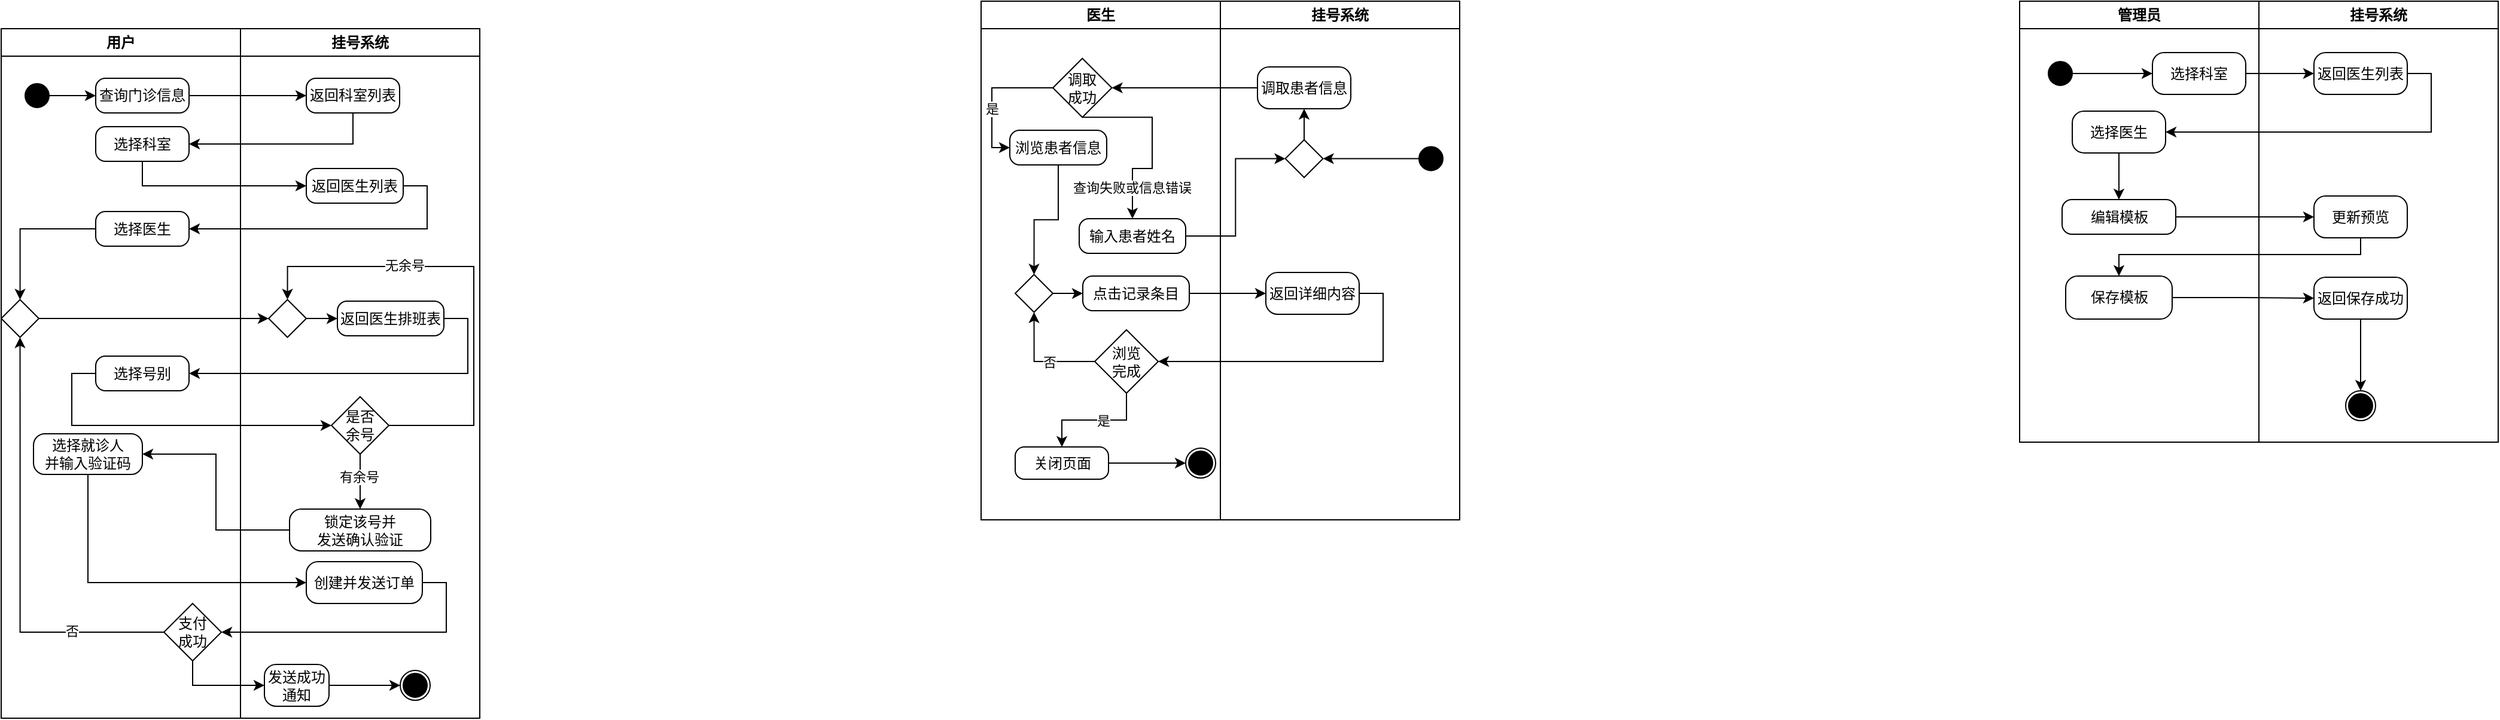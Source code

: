 <mxfile version="28.2.7">
  <diagram name="Page-1" id="m8YJ7M3NrXrs17z00opw">
    <mxGraphModel dx="879" dy="520" grid="0" gridSize="10" guides="1" tooltips="1" connect="1" arrows="1" fold="1" page="1" pageScale="1" pageWidth="850" pageHeight="1100" math="0" shadow="0">
      <root>
        <mxCell id="0" />
        <mxCell id="1" parent="0" />
        <mxCell id="Ey9r9QP1_tiHGcjfpMWg-1" value="用户" style="swimlane;whiteSpace=wrap;html=1;" vertex="1" parent="1">
          <mxGeometry x="56" y="70" width="200" height="577" as="geometry" />
        </mxCell>
        <mxCell id="Ey9r9QP1_tiHGcjfpMWg-6" style="edgeStyle=orthogonalEdgeStyle;rounded=0;orthogonalLoop=1;jettySize=auto;html=1;exitX=1;exitY=0.5;exitDx=0;exitDy=0;entryX=0;entryY=0.5;entryDx=0;entryDy=0;" edge="1" parent="Ey9r9QP1_tiHGcjfpMWg-1" source="Ey9r9QP1_tiHGcjfpMWg-4" target="Ey9r9QP1_tiHGcjfpMWg-5">
          <mxGeometry relative="1" as="geometry" />
        </mxCell>
        <mxCell id="Ey9r9QP1_tiHGcjfpMWg-4" value="" style="ellipse;whiteSpace=wrap;html=1;aspect=fixed;fillColor=#000000;" vertex="1" parent="Ey9r9QP1_tiHGcjfpMWg-1">
          <mxGeometry x="20" y="46" width="20" height="20" as="geometry" />
        </mxCell>
        <mxCell id="Ey9r9QP1_tiHGcjfpMWg-5" value="查询门诊信息" style="rounded=1;whiteSpace=wrap;html=1;arcSize=28;" vertex="1" parent="Ey9r9QP1_tiHGcjfpMWg-1">
          <mxGeometry x="79" y="41.5" width="78" height="29" as="geometry" />
        </mxCell>
        <mxCell id="Ey9r9QP1_tiHGcjfpMWg-9" value="选择科室" style="rounded=1;whiteSpace=wrap;html=1;arcSize=28;" vertex="1" parent="Ey9r9QP1_tiHGcjfpMWg-1">
          <mxGeometry x="79" y="82" width="78" height="29" as="geometry" />
        </mxCell>
        <mxCell id="Ey9r9QP1_tiHGcjfpMWg-13" value="选择医生" style="rounded=1;whiteSpace=wrap;html=1;arcSize=28;" vertex="1" parent="Ey9r9QP1_tiHGcjfpMWg-1">
          <mxGeometry x="79" y="153" width="78" height="29" as="geometry" />
        </mxCell>
        <mxCell id="Ey9r9QP1_tiHGcjfpMWg-18" value="选择号别" style="rounded=1;whiteSpace=wrap;html=1;arcSize=28;" vertex="1" parent="Ey9r9QP1_tiHGcjfpMWg-1">
          <mxGeometry x="79" y="274" width="78" height="29" as="geometry" />
        </mxCell>
        <mxCell id="Ey9r9QP1_tiHGcjfpMWg-31" value="选择就诊人&lt;div&gt;并输入验证码&lt;/div&gt;" style="rounded=1;whiteSpace=wrap;html=1;arcSize=28;" vertex="1" parent="Ey9r9QP1_tiHGcjfpMWg-1">
          <mxGeometry x="27" y="339" width="91" height="34" as="geometry" />
        </mxCell>
        <mxCell id="Ey9r9QP1_tiHGcjfpMWg-36" style="edgeStyle=orthogonalEdgeStyle;rounded=0;orthogonalLoop=1;jettySize=auto;html=1;entryX=0.5;entryY=1;entryDx=0;entryDy=0;" edge="1" parent="Ey9r9QP1_tiHGcjfpMWg-1" source="Ey9r9QP1_tiHGcjfpMWg-34" target="Ey9r9QP1_tiHGcjfpMWg-37">
          <mxGeometry relative="1" as="geometry">
            <mxPoint x="10.722" y="247.105" as="targetPoint" />
          </mxGeometry>
        </mxCell>
        <mxCell id="Ey9r9QP1_tiHGcjfpMWg-39" value="否" style="edgeLabel;html=1;align=center;verticalAlign=middle;resizable=0;points=[];" vertex="1" connectable="0" parent="Ey9r9QP1_tiHGcjfpMWg-36">
          <mxGeometry x="-0.579" y="-1" relative="1" as="geometry">
            <mxPoint as="offset" />
          </mxGeometry>
        </mxCell>
        <mxCell id="Ey9r9QP1_tiHGcjfpMWg-34" value="支付&lt;div&gt;成功&lt;/div&gt;" style="rhombus;whiteSpace=wrap;html=1;" vertex="1" parent="Ey9r9QP1_tiHGcjfpMWg-1">
          <mxGeometry x="136" y="481" width="48" height="48" as="geometry" />
        </mxCell>
        <mxCell id="Ey9r9QP1_tiHGcjfpMWg-37" value="" style="rhombus;whiteSpace=wrap;html=1;" vertex="1" parent="Ey9r9QP1_tiHGcjfpMWg-1">
          <mxGeometry y="226.75" width="31.5" height="31.5" as="geometry" />
        </mxCell>
        <mxCell id="Ey9r9QP1_tiHGcjfpMWg-17" style="edgeStyle=orthogonalEdgeStyle;rounded=0;orthogonalLoop=1;jettySize=auto;html=1;exitX=0;exitY=0.5;exitDx=0;exitDy=0;entryX=0.5;entryY=0;entryDx=0;entryDy=0;" edge="1" parent="Ey9r9QP1_tiHGcjfpMWg-1" source="Ey9r9QP1_tiHGcjfpMWg-13" target="Ey9r9QP1_tiHGcjfpMWg-37">
          <mxGeometry relative="1" as="geometry" />
        </mxCell>
        <mxCell id="Ey9r9QP1_tiHGcjfpMWg-3" value="挂号系统" style="swimlane;whiteSpace=wrap;html=1;" vertex="1" parent="1">
          <mxGeometry x="256" y="70" width="200" height="577" as="geometry" />
        </mxCell>
        <mxCell id="Ey9r9QP1_tiHGcjfpMWg-7" value="返回科室列表" style="rounded=1;whiteSpace=wrap;html=1;arcSize=28;" vertex="1" parent="Ey9r9QP1_tiHGcjfpMWg-3">
          <mxGeometry x="55" y="41.5" width="78" height="29" as="geometry" />
        </mxCell>
        <mxCell id="Ey9r9QP1_tiHGcjfpMWg-11" value="返回医生列表" style="rounded=1;whiteSpace=wrap;html=1;arcSize=28;" vertex="1" parent="Ey9r9QP1_tiHGcjfpMWg-3">
          <mxGeometry x="55" y="117" width="81" height="29" as="geometry" />
        </mxCell>
        <mxCell id="Ey9r9QP1_tiHGcjfpMWg-16" value="返回医生排班表" style="rounded=1;whiteSpace=wrap;html=1;arcSize=28;" vertex="1" parent="Ey9r9QP1_tiHGcjfpMWg-3">
          <mxGeometry x="81" y="228" width="89" height="29" as="geometry" />
        </mxCell>
        <mxCell id="Ey9r9QP1_tiHGcjfpMWg-24" style="edgeStyle=orthogonalEdgeStyle;rounded=0;orthogonalLoop=1;jettySize=auto;html=1;exitX=1;exitY=0.5;exitDx=0;exitDy=0;entryX=0.5;entryY=0;entryDx=0;entryDy=0;" edge="1" parent="Ey9r9QP1_tiHGcjfpMWg-3" source="Ey9r9QP1_tiHGcjfpMWg-20" target="Ey9r9QP1_tiHGcjfpMWg-22">
          <mxGeometry relative="1" as="geometry">
            <Array as="points">
              <mxPoint x="195" y="332" />
              <mxPoint x="195" y="199" />
              <mxPoint x="39" y="199" />
            </Array>
          </mxGeometry>
        </mxCell>
        <mxCell id="Ey9r9QP1_tiHGcjfpMWg-25" value="无余号" style="edgeLabel;html=1;align=center;verticalAlign=middle;resizable=0;points=[];" vertex="1" connectable="0" parent="Ey9r9QP1_tiHGcjfpMWg-24">
          <mxGeometry x="0.356" y="-1" relative="1" as="geometry">
            <mxPoint as="offset" />
          </mxGeometry>
        </mxCell>
        <mxCell id="Ey9r9QP1_tiHGcjfpMWg-27" style="edgeStyle=orthogonalEdgeStyle;rounded=0;orthogonalLoop=1;jettySize=auto;html=1;exitX=0.5;exitY=1;exitDx=0;exitDy=0;entryX=0.5;entryY=0;entryDx=0;entryDy=0;" edge="1" parent="Ey9r9QP1_tiHGcjfpMWg-3" source="Ey9r9QP1_tiHGcjfpMWg-20" target="Ey9r9QP1_tiHGcjfpMWg-29">
          <mxGeometry relative="1" as="geometry">
            <mxPoint x="100.143" y="404.873" as="targetPoint" />
          </mxGeometry>
        </mxCell>
        <mxCell id="Ey9r9QP1_tiHGcjfpMWg-28" value="有余号" style="edgeLabel;html=1;align=center;verticalAlign=middle;resizable=0;points=[];" vertex="1" connectable="0" parent="Ey9r9QP1_tiHGcjfpMWg-27">
          <mxGeometry x="-0.197" y="-1" relative="1" as="geometry">
            <mxPoint as="offset" />
          </mxGeometry>
        </mxCell>
        <mxCell id="Ey9r9QP1_tiHGcjfpMWg-20" value="是否&lt;div&gt;余号&lt;/div&gt;" style="rhombus;whiteSpace=wrap;html=1;" vertex="1" parent="Ey9r9QP1_tiHGcjfpMWg-3">
          <mxGeometry x="76" y="308" width="48" height="48" as="geometry" />
        </mxCell>
        <mxCell id="Ey9r9QP1_tiHGcjfpMWg-23" style="edgeStyle=orthogonalEdgeStyle;rounded=0;orthogonalLoop=1;jettySize=auto;html=1;entryX=0;entryY=0.5;entryDx=0;entryDy=0;" edge="1" parent="Ey9r9QP1_tiHGcjfpMWg-3" source="Ey9r9QP1_tiHGcjfpMWg-22" target="Ey9r9QP1_tiHGcjfpMWg-16">
          <mxGeometry relative="1" as="geometry" />
        </mxCell>
        <mxCell id="Ey9r9QP1_tiHGcjfpMWg-22" value="" style="rhombus;whiteSpace=wrap;html=1;" vertex="1" parent="Ey9r9QP1_tiHGcjfpMWg-3">
          <mxGeometry x="23.5" y="226.75" width="31.5" height="31.5" as="geometry" />
        </mxCell>
        <mxCell id="Ey9r9QP1_tiHGcjfpMWg-29" value="锁定该号并&lt;div&gt;发送确认验证&lt;/div&gt;" style="rounded=1;whiteSpace=wrap;html=1;arcSize=28;" vertex="1" parent="Ey9r9QP1_tiHGcjfpMWg-3">
          <mxGeometry x="41" y="402" width="118" height="35" as="geometry" />
        </mxCell>
        <mxCell id="Ey9r9QP1_tiHGcjfpMWg-32" value="创建并发送订单" style="rounded=1;whiteSpace=wrap;html=1;arcSize=28;" vertex="1" parent="Ey9r9QP1_tiHGcjfpMWg-3">
          <mxGeometry x="55" y="446" width="97" height="35" as="geometry" />
        </mxCell>
        <mxCell id="Ey9r9QP1_tiHGcjfpMWg-46" style="edgeStyle=orthogonalEdgeStyle;rounded=0;orthogonalLoop=1;jettySize=auto;html=1;exitX=1;exitY=0.5;exitDx=0;exitDy=0;entryX=0;entryY=0.5;entryDx=0;entryDy=0;" edge="1" parent="Ey9r9QP1_tiHGcjfpMWg-3" source="Ey9r9QP1_tiHGcjfpMWg-40" target="Ey9r9QP1_tiHGcjfpMWg-44">
          <mxGeometry relative="1" as="geometry" />
        </mxCell>
        <mxCell id="Ey9r9QP1_tiHGcjfpMWg-40" value="发送成功通知" style="rounded=1;whiteSpace=wrap;html=1;arcSize=28;" vertex="1" parent="Ey9r9QP1_tiHGcjfpMWg-3">
          <mxGeometry x="20" y="532" width="54" height="35" as="geometry" />
        </mxCell>
        <mxCell id="Ey9r9QP1_tiHGcjfpMWg-42" value="" style="ellipse;whiteSpace=wrap;html=1;aspect=fixed;fillColor=#000000;" vertex="1" parent="Ey9r9QP1_tiHGcjfpMWg-3">
          <mxGeometry x="136" y="539.5" width="20" height="20" as="geometry" />
        </mxCell>
        <mxCell id="Ey9r9QP1_tiHGcjfpMWg-44" value="" style="ellipse;whiteSpace=wrap;html=1;aspect=fixed;fillColor=none;" vertex="1" parent="Ey9r9QP1_tiHGcjfpMWg-3">
          <mxGeometry x="133.5" y="537" width="25" height="25" as="geometry" />
        </mxCell>
        <mxCell id="Ey9r9QP1_tiHGcjfpMWg-8" style="edgeStyle=orthogonalEdgeStyle;rounded=0;orthogonalLoop=1;jettySize=auto;html=1;exitX=1;exitY=0.5;exitDx=0;exitDy=0;entryX=0;entryY=0.5;entryDx=0;entryDy=0;" edge="1" parent="1" source="Ey9r9QP1_tiHGcjfpMWg-5" target="Ey9r9QP1_tiHGcjfpMWg-7">
          <mxGeometry relative="1" as="geometry" />
        </mxCell>
        <mxCell id="Ey9r9QP1_tiHGcjfpMWg-10" style="edgeStyle=orthogonalEdgeStyle;rounded=0;orthogonalLoop=1;jettySize=auto;html=1;exitX=0.5;exitY=1;exitDx=0;exitDy=0;entryX=1;entryY=0.5;entryDx=0;entryDy=0;" edge="1" parent="1" source="Ey9r9QP1_tiHGcjfpMWg-7" target="Ey9r9QP1_tiHGcjfpMWg-9">
          <mxGeometry relative="1" as="geometry" />
        </mxCell>
        <mxCell id="Ey9r9QP1_tiHGcjfpMWg-12" style="edgeStyle=orthogonalEdgeStyle;rounded=0;orthogonalLoop=1;jettySize=auto;html=1;exitX=0.5;exitY=1;exitDx=0;exitDy=0;entryX=0;entryY=0.5;entryDx=0;entryDy=0;" edge="1" parent="1" source="Ey9r9QP1_tiHGcjfpMWg-9" target="Ey9r9QP1_tiHGcjfpMWg-11">
          <mxGeometry relative="1" as="geometry" />
        </mxCell>
        <mxCell id="Ey9r9QP1_tiHGcjfpMWg-14" style="edgeStyle=orthogonalEdgeStyle;rounded=0;orthogonalLoop=1;jettySize=auto;html=1;exitX=1;exitY=0.5;exitDx=0;exitDy=0;entryX=1;entryY=0.5;entryDx=0;entryDy=0;" edge="1" parent="1" source="Ey9r9QP1_tiHGcjfpMWg-11" target="Ey9r9QP1_tiHGcjfpMWg-13">
          <mxGeometry relative="1" as="geometry" />
        </mxCell>
        <mxCell id="Ey9r9QP1_tiHGcjfpMWg-19" style="edgeStyle=orthogonalEdgeStyle;rounded=0;orthogonalLoop=1;jettySize=auto;html=1;exitX=1;exitY=0.5;exitDx=0;exitDy=0;entryX=1;entryY=0.5;entryDx=0;entryDy=0;" edge="1" parent="1" source="Ey9r9QP1_tiHGcjfpMWg-16" target="Ey9r9QP1_tiHGcjfpMWg-18">
          <mxGeometry relative="1" as="geometry" />
        </mxCell>
        <mxCell id="Ey9r9QP1_tiHGcjfpMWg-21" style="edgeStyle=orthogonalEdgeStyle;rounded=0;orthogonalLoop=1;jettySize=auto;html=1;exitX=0;exitY=0.5;exitDx=0;exitDy=0;entryX=0;entryY=0.5;entryDx=0;entryDy=0;" edge="1" parent="1" source="Ey9r9QP1_tiHGcjfpMWg-18" target="Ey9r9QP1_tiHGcjfpMWg-20">
          <mxGeometry relative="1" as="geometry" />
        </mxCell>
        <mxCell id="Ey9r9QP1_tiHGcjfpMWg-30" style="edgeStyle=orthogonalEdgeStyle;rounded=0;orthogonalLoop=1;jettySize=auto;html=1;entryX=1;entryY=0.5;entryDx=0;entryDy=0;" edge="1" parent="1" source="Ey9r9QP1_tiHGcjfpMWg-29" target="Ey9r9QP1_tiHGcjfpMWg-31">
          <mxGeometry relative="1" as="geometry">
            <mxPoint x="226.029" y="489.5" as="targetPoint" />
          </mxGeometry>
        </mxCell>
        <mxCell id="Ey9r9QP1_tiHGcjfpMWg-33" style="edgeStyle=orthogonalEdgeStyle;rounded=0;orthogonalLoop=1;jettySize=auto;html=1;exitX=0.5;exitY=1;exitDx=0;exitDy=0;entryX=0;entryY=0.5;entryDx=0;entryDy=0;" edge="1" parent="1" source="Ey9r9QP1_tiHGcjfpMWg-31" target="Ey9r9QP1_tiHGcjfpMWg-32">
          <mxGeometry relative="1" as="geometry" />
        </mxCell>
        <mxCell id="Ey9r9QP1_tiHGcjfpMWg-35" style="edgeStyle=orthogonalEdgeStyle;rounded=0;orthogonalLoop=1;jettySize=auto;html=1;exitX=1;exitY=0.5;exitDx=0;exitDy=0;entryX=1;entryY=0.5;entryDx=0;entryDy=0;" edge="1" parent="1" source="Ey9r9QP1_tiHGcjfpMWg-32" target="Ey9r9QP1_tiHGcjfpMWg-34">
          <mxGeometry relative="1" as="geometry" />
        </mxCell>
        <mxCell id="Ey9r9QP1_tiHGcjfpMWg-38" style="edgeStyle=orthogonalEdgeStyle;rounded=0;orthogonalLoop=1;jettySize=auto;html=1;exitX=1;exitY=0.5;exitDx=0;exitDy=0;entryX=0;entryY=0.5;entryDx=0;entryDy=0;" edge="1" parent="1" source="Ey9r9QP1_tiHGcjfpMWg-37" target="Ey9r9QP1_tiHGcjfpMWg-22">
          <mxGeometry relative="1" as="geometry" />
        </mxCell>
        <mxCell id="Ey9r9QP1_tiHGcjfpMWg-41" style="edgeStyle=orthogonalEdgeStyle;rounded=0;orthogonalLoop=1;jettySize=auto;html=1;exitX=0.5;exitY=1;exitDx=0;exitDy=0;entryX=0;entryY=0.5;entryDx=0;entryDy=0;" edge="1" parent="1" source="Ey9r9QP1_tiHGcjfpMWg-34" target="Ey9r9QP1_tiHGcjfpMWg-40">
          <mxGeometry relative="1" as="geometry" />
        </mxCell>
        <mxCell id="Ey9r9QP1_tiHGcjfpMWg-47" value="医生" style="swimlane;whiteSpace=wrap;html=1;" vertex="1" parent="1">
          <mxGeometry x="875" y="47" width="200" height="434" as="geometry" />
        </mxCell>
        <mxCell id="Ey9r9QP1_tiHGcjfpMWg-90" style="edgeStyle=orthogonalEdgeStyle;rounded=0;orthogonalLoop=1;jettySize=auto;html=1;exitX=0;exitY=0.5;exitDx=0;exitDy=0;entryX=0;entryY=0.5;entryDx=0;entryDy=0;" edge="1" parent="Ey9r9QP1_tiHGcjfpMWg-47" source="Ey9r9QP1_tiHGcjfpMWg-88" target="Ey9r9QP1_tiHGcjfpMWg-62">
          <mxGeometry relative="1" as="geometry">
            <Array as="points">
              <mxPoint x="9" y="73" />
              <mxPoint x="9" y="123" />
            </Array>
          </mxGeometry>
        </mxCell>
        <mxCell id="Ey9r9QP1_tiHGcjfpMWg-91" value="是" style="edgeLabel;html=1;align=center;verticalAlign=middle;resizable=0;points=[];" vertex="1" connectable="0" parent="Ey9r9QP1_tiHGcjfpMWg-90">
          <mxGeometry x="-0.083" y="2" relative="1" as="geometry">
            <mxPoint x="-2" y="15" as="offset" />
          </mxGeometry>
        </mxCell>
        <mxCell id="Ey9r9QP1_tiHGcjfpMWg-94" style="edgeStyle=orthogonalEdgeStyle;rounded=0;orthogonalLoop=1;jettySize=auto;html=1;exitX=0.5;exitY=1;exitDx=0;exitDy=0;entryX=0.5;entryY=0;entryDx=0;entryDy=0;" edge="1" parent="Ey9r9QP1_tiHGcjfpMWg-47" source="Ey9r9QP1_tiHGcjfpMWg-88" target="Ey9r9QP1_tiHGcjfpMWg-93">
          <mxGeometry relative="1" as="geometry">
            <Array as="points">
              <mxPoint x="143" y="97" />
              <mxPoint x="143" y="140" />
              <mxPoint x="127" y="140" />
            </Array>
          </mxGeometry>
        </mxCell>
        <mxCell id="Ey9r9QP1_tiHGcjfpMWg-95" value="查询失败或信息错误" style="edgeLabel;html=1;align=center;verticalAlign=middle;resizable=0;points=[];" vertex="1" connectable="0" parent="Ey9r9QP1_tiHGcjfpMWg-94">
          <mxGeometry x="0.68" y="-1" relative="1" as="geometry">
            <mxPoint as="offset" />
          </mxGeometry>
        </mxCell>
        <mxCell id="Ey9r9QP1_tiHGcjfpMWg-88" value="调取&lt;div&gt;成功&lt;/div&gt;" style="rhombus;whiteSpace=wrap;html=1;" vertex="1" parent="Ey9r9QP1_tiHGcjfpMWg-47">
          <mxGeometry x="60" y="47.88" width="49.25" height="49.25" as="geometry" />
        </mxCell>
        <mxCell id="Ey9r9QP1_tiHGcjfpMWg-114" style="edgeStyle=orthogonalEdgeStyle;rounded=0;orthogonalLoop=1;jettySize=auto;html=1;exitX=0.5;exitY=1;exitDx=0;exitDy=0;entryX=0.5;entryY=0;entryDx=0;entryDy=0;" edge="1" parent="Ey9r9QP1_tiHGcjfpMWg-47" source="Ey9r9QP1_tiHGcjfpMWg-62" target="Ey9r9QP1_tiHGcjfpMWg-110">
          <mxGeometry relative="1" as="geometry" />
        </mxCell>
        <mxCell id="Ey9r9QP1_tiHGcjfpMWg-62" value="浏览患者信息" style="rounded=1;whiteSpace=wrap;html=1;arcSize=28;" vertex="1" parent="Ey9r9QP1_tiHGcjfpMWg-47">
          <mxGeometry x="24.0" y="108" width="81" height="29" as="geometry" />
        </mxCell>
        <mxCell id="Ey9r9QP1_tiHGcjfpMWg-93" value="输入患者姓名" style="rounded=1;whiteSpace=wrap;html=1;arcSize=28;" vertex="1" parent="Ey9r9QP1_tiHGcjfpMWg-47">
          <mxGeometry x="82" y="182" width="89" height="29" as="geometry" />
        </mxCell>
        <mxCell id="Ey9r9QP1_tiHGcjfpMWg-101" value="点击记录条目" style="rounded=1;whiteSpace=wrap;html=1;arcSize=28;" vertex="1" parent="Ey9r9QP1_tiHGcjfpMWg-47">
          <mxGeometry x="85" y="230" width="89" height="29" as="geometry" />
        </mxCell>
        <mxCell id="Ey9r9QP1_tiHGcjfpMWg-105" value="关闭页面" style="rounded=1;whiteSpace=wrap;html=1;arcSize=28;" vertex="1" parent="Ey9r9QP1_tiHGcjfpMWg-47">
          <mxGeometry x="28.5" y="373" width="78" height="27" as="geometry" />
        </mxCell>
        <mxCell id="Ey9r9QP1_tiHGcjfpMWg-108" style="edgeStyle=orthogonalEdgeStyle;rounded=0;orthogonalLoop=1;jettySize=auto;html=1;exitX=0.5;exitY=1;exitDx=0;exitDy=0;entryX=0.5;entryY=0;entryDx=0;entryDy=0;" edge="1" parent="Ey9r9QP1_tiHGcjfpMWg-47" source="Ey9r9QP1_tiHGcjfpMWg-106" target="Ey9r9QP1_tiHGcjfpMWg-105">
          <mxGeometry relative="1" as="geometry" />
        </mxCell>
        <mxCell id="Ey9r9QP1_tiHGcjfpMWg-109" value="是" style="edgeLabel;html=1;align=center;verticalAlign=middle;resizable=0;points=[];" vertex="1" connectable="0" parent="Ey9r9QP1_tiHGcjfpMWg-108">
          <mxGeometry x="-0.146" relative="1" as="geometry">
            <mxPoint as="offset" />
          </mxGeometry>
        </mxCell>
        <mxCell id="Ey9r9QP1_tiHGcjfpMWg-112" style="edgeStyle=orthogonalEdgeStyle;rounded=0;orthogonalLoop=1;jettySize=auto;html=1;exitX=0;exitY=0.5;exitDx=0;exitDy=0;entryX=0.5;entryY=1;entryDx=0;entryDy=0;" edge="1" parent="Ey9r9QP1_tiHGcjfpMWg-47" source="Ey9r9QP1_tiHGcjfpMWg-106" target="Ey9r9QP1_tiHGcjfpMWg-110">
          <mxGeometry relative="1" as="geometry" />
        </mxCell>
        <mxCell id="Ey9r9QP1_tiHGcjfpMWg-113" value="否" style="edgeLabel;html=1;align=center;verticalAlign=middle;resizable=0;points=[];" vertex="1" connectable="0" parent="Ey9r9QP1_tiHGcjfpMWg-112">
          <mxGeometry x="-0.16" relative="1" as="geometry">
            <mxPoint as="offset" />
          </mxGeometry>
        </mxCell>
        <mxCell id="Ey9r9QP1_tiHGcjfpMWg-106" value="浏览&lt;div&gt;完成&lt;/div&gt;" style="rhombus;whiteSpace=wrap;html=1;" vertex="1" parent="Ey9r9QP1_tiHGcjfpMWg-47">
          <mxGeometry x="95" y="275" width="53" height="53" as="geometry" />
        </mxCell>
        <mxCell id="Ey9r9QP1_tiHGcjfpMWg-111" style="edgeStyle=orthogonalEdgeStyle;rounded=0;orthogonalLoop=1;jettySize=auto;html=1;entryX=0;entryY=0.5;entryDx=0;entryDy=0;" edge="1" parent="Ey9r9QP1_tiHGcjfpMWg-47" source="Ey9r9QP1_tiHGcjfpMWg-110" target="Ey9r9QP1_tiHGcjfpMWg-101">
          <mxGeometry relative="1" as="geometry" />
        </mxCell>
        <mxCell id="Ey9r9QP1_tiHGcjfpMWg-110" value="" style="rhombus;whiteSpace=wrap;html=1;" vertex="1" parent="Ey9r9QP1_tiHGcjfpMWg-47">
          <mxGeometry x="28.5" y="228.75" width="31.5" height="31.5" as="geometry" />
        </mxCell>
        <mxCell id="Ey9r9QP1_tiHGcjfpMWg-75" value="" style="ellipse;whiteSpace=wrap;html=1;aspect=fixed;fillColor=#000000;" vertex="1" parent="Ey9r9QP1_tiHGcjfpMWg-47">
          <mxGeometry x="173.5" y="376.5" width="20" height="20" as="geometry" />
        </mxCell>
        <mxCell id="Ey9r9QP1_tiHGcjfpMWg-76" value="" style="ellipse;whiteSpace=wrap;html=1;aspect=fixed;fillColor=none;" vertex="1" parent="Ey9r9QP1_tiHGcjfpMWg-47">
          <mxGeometry x="171" y="374" width="25" height="25" as="geometry" />
        </mxCell>
        <mxCell id="Ey9r9QP1_tiHGcjfpMWg-73" style="edgeStyle=orthogonalEdgeStyle;rounded=0;orthogonalLoop=1;jettySize=auto;html=1;exitX=1;exitY=0.5;exitDx=0;exitDy=0;entryX=0;entryY=0.5;entryDx=0;entryDy=0;" edge="1" parent="Ey9r9QP1_tiHGcjfpMWg-47" source="Ey9r9QP1_tiHGcjfpMWg-105" target="Ey9r9QP1_tiHGcjfpMWg-76">
          <mxGeometry relative="1" as="geometry">
            <mxPoint x="156.63" y="549.5" as="sourcePoint" />
          </mxGeometry>
        </mxCell>
        <mxCell id="Ey9r9QP1_tiHGcjfpMWg-60" value="挂号系统" style="swimlane;whiteSpace=wrap;html=1;" vertex="1" parent="1">
          <mxGeometry x="1075" y="47" width="200" height="434" as="geometry" />
        </mxCell>
        <mxCell id="Ey9r9QP1_tiHGcjfpMWg-49" value="" style="ellipse;whiteSpace=wrap;html=1;aspect=fixed;fillColor=#000000;rotation=-180;" vertex="1" parent="Ey9r9QP1_tiHGcjfpMWg-60">
          <mxGeometry x="166" y="121.75" width="20" height="20" as="geometry" />
        </mxCell>
        <mxCell id="Ey9r9QP1_tiHGcjfpMWg-50" value="调取患者信息" style="rounded=1;whiteSpace=wrap;html=1;arcSize=28;" vertex="1" parent="Ey9r9QP1_tiHGcjfpMWg-60">
          <mxGeometry x="31" y="55" width="78" height="35" as="geometry" />
        </mxCell>
        <mxCell id="Ey9r9QP1_tiHGcjfpMWg-48" style="edgeStyle=orthogonalEdgeStyle;rounded=0;orthogonalLoop=1;jettySize=auto;html=1;exitX=1;exitY=0.5;exitDx=0;exitDy=0;entryX=1;entryY=0.5;entryDx=0;entryDy=0;" edge="1" parent="Ey9r9QP1_tiHGcjfpMWg-60" source="Ey9r9QP1_tiHGcjfpMWg-49" target="Ey9r9QP1_tiHGcjfpMWg-97">
          <mxGeometry relative="1" as="geometry" />
        </mxCell>
        <mxCell id="Ey9r9QP1_tiHGcjfpMWg-99" style="edgeStyle=orthogonalEdgeStyle;rounded=0;orthogonalLoop=1;jettySize=auto;html=1;exitX=0.5;exitY=0;exitDx=0;exitDy=0;" edge="1" parent="Ey9r9QP1_tiHGcjfpMWg-60" source="Ey9r9QP1_tiHGcjfpMWg-97" target="Ey9r9QP1_tiHGcjfpMWg-50">
          <mxGeometry relative="1" as="geometry" />
        </mxCell>
        <mxCell id="Ey9r9QP1_tiHGcjfpMWg-97" value="" style="rhombus;whiteSpace=wrap;html=1;" vertex="1" parent="Ey9r9QP1_tiHGcjfpMWg-60">
          <mxGeometry x="54.25" y="116" width="31.5" height="31.5" as="geometry" />
        </mxCell>
        <mxCell id="Ey9r9QP1_tiHGcjfpMWg-103" value="返回详细内容" style="rounded=1;whiteSpace=wrap;html=1;arcSize=28;" vertex="1" parent="Ey9r9QP1_tiHGcjfpMWg-60">
          <mxGeometry x="38" y="227" width="78" height="35" as="geometry" />
        </mxCell>
        <mxCell id="Ey9r9QP1_tiHGcjfpMWg-89" style="edgeStyle=orthogonalEdgeStyle;rounded=0;orthogonalLoop=1;jettySize=auto;html=1;exitX=0;exitY=0.5;exitDx=0;exitDy=0;entryX=1;entryY=0.5;entryDx=0;entryDy=0;" edge="1" parent="1" source="Ey9r9QP1_tiHGcjfpMWg-50" target="Ey9r9QP1_tiHGcjfpMWg-88">
          <mxGeometry relative="1" as="geometry" />
        </mxCell>
        <mxCell id="Ey9r9QP1_tiHGcjfpMWg-100" style="edgeStyle=orthogonalEdgeStyle;rounded=0;orthogonalLoop=1;jettySize=auto;html=1;exitX=1;exitY=0.5;exitDx=0;exitDy=0;entryX=0;entryY=0.5;entryDx=0;entryDy=0;" edge="1" parent="1" source="Ey9r9QP1_tiHGcjfpMWg-93" target="Ey9r9QP1_tiHGcjfpMWg-97">
          <mxGeometry relative="1" as="geometry" />
        </mxCell>
        <mxCell id="Ey9r9QP1_tiHGcjfpMWg-104" style="edgeStyle=orthogonalEdgeStyle;rounded=0;orthogonalLoop=1;jettySize=auto;html=1;exitX=1;exitY=0.5;exitDx=0;exitDy=0;entryX=0;entryY=0.5;entryDx=0;entryDy=0;" edge="1" parent="1" source="Ey9r9QP1_tiHGcjfpMWg-101" target="Ey9r9QP1_tiHGcjfpMWg-103">
          <mxGeometry relative="1" as="geometry" />
        </mxCell>
        <mxCell id="Ey9r9QP1_tiHGcjfpMWg-107" style="edgeStyle=orthogonalEdgeStyle;rounded=0;orthogonalLoop=1;jettySize=auto;html=1;exitX=1;exitY=0.5;exitDx=0;exitDy=0;entryX=1;entryY=0.5;entryDx=0;entryDy=0;" edge="1" parent="1" source="Ey9r9QP1_tiHGcjfpMWg-103" target="Ey9r9QP1_tiHGcjfpMWg-106">
          <mxGeometry relative="1" as="geometry" />
        </mxCell>
        <mxCell id="Ey9r9QP1_tiHGcjfpMWg-115" value="管理员" style="swimlane;whiteSpace=wrap;html=1;" vertex="1" parent="1">
          <mxGeometry x="1743" y="47" width="200" height="369" as="geometry" />
        </mxCell>
        <mxCell id="Ey9r9QP1_tiHGcjfpMWg-124" value="保存模板" style="rounded=1;whiteSpace=wrap;html=1;arcSize=28;" vertex="1" parent="Ey9r9QP1_tiHGcjfpMWg-115">
          <mxGeometry x="38.5" y="230" width="89" height="36" as="geometry" />
        </mxCell>
        <mxCell id="Ey9r9QP1_tiHGcjfpMWg-147" value="选择科室" style="rounded=1;whiteSpace=wrap;html=1;arcSize=28;" vertex="1" parent="Ey9r9QP1_tiHGcjfpMWg-115">
          <mxGeometry x="111" y="43" width="78" height="35" as="geometry" />
        </mxCell>
        <mxCell id="Ey9r9QP1_tiHGcjfpMWg-137" value="" style="ellipse;whiteSpace=wrap;html=1;aspect=fixed;fillColor=#000000;rotation=0;" vertex="1" parent="Ey9r9QP1_tiHGcjfpMWg-115">
          <mxGeometry x="24" y="50.5" width="20" height="20" as="geometry" />
        </mxCell>
        <mxCell id="Ey9r9QP1_tiHGcjfpMWg-139" style="edgeStyle=orthogonalEdgeStyle;rounded=0;orthogonalLoop=1;jettySize=auto;html=1;exitX=1;exitY=0.5;exitDx=0;exitDy=0;entryX=0;entryY=0.5;entryDx=0;entryDy=0;" edge="1" parent="Ey9r9QP1_tiHGcjfpMWg-115" source="Ey9r9QP1_tiHGcjfpMWg-137" target="Ey9r9QP1_tiHGcjfpMWg-147">
          <mxGeometry relative="1" as="geometry">
            <mxPoint x="285.75" y="131.75" as="targetPoint" />
          </mxGeometry>
        </mxCell>
        <mxCell id="Ey9r9QP1_tiHGcjfpMWg-153" style="edgeStyle=orthogonalEdgeStyle;rounded=0;orthogonalLoop=1;jettySize=auto;html=1;exitX=0.5;exitY=1;exitDx=0;exitDy=0;" edge="1" parent="Ey9r9QP1_tiHGcjfpMWg-115" source="Ey9r9QP1_tiHGcjfpMWg-149" target="Ey9r9QP1_tiHGcjfpMWg-152">
          <mxGeometry relative="1" as="geometry" />
        </mxCell>
        <mxCell id="Ey9r9QP1_tiHGcjfpMWg-149" value="选择医生" style="rounded=1;whiteSpace=wrap;html=1;arcSize=28;" vertex="1" parent="Ey9r9QP1_tiHGcjfpMWg-115">
          <mxGeometry x="44" y="92" width="78" height="35" as="geometry" />
        </mxCell>
        <mxCell id="Ey9r9QP1_tiHGcjfpMWg-152" value="编辑模板" style="rounded=1;whiteSpace=wrap;html=1;arcSize=28;" vertex="1" parent="Ey9r9QP1_tiHGcjfpMWg-115">
          <mxGeometry x="35.5" y="166" width="95" height="29" as="geometry" />
        </mxCell>
        <mxCell id="Ey9r9QP1_tiHGcjfpMWg-136" value="挂号系统" style="swimlane;whiteSpace=wrap;html=1;" vertex="1" parent="1">
          <mxGeometry x="1943" y="47" width="200" height="369" as="geometry" />
        </mxCell>
        <mxCell id="Ey9r9QP1_tiHGcjfpMWg-138" value="返回医生列表" style="rounded=1;whiteSpace=wrap;html=1;arcSize=28;" vertex="1" parent="Ey9r9QP1_tiHGcjfpMWg-136">
          <mxGeometry x="46" y="43" width="78" height="35" as="geometry" />
        </mxCell>
        <mxCell id="Ey9r9QP1_tiHGcjfpMWg-156" style="edgeStyle=orthogonalEdgeStyle;rounded=0;orthogonalLoop=1;jettySize=auto;html=1;entryX=0.5;entryY=0;entryDx=0;entryDy=0;" edge="1" parent="Ey9r9QP1_tiHGcjfpMWg-136" source="Ey9r9QP1_tiHGcjfpMWg-142" target="Ey9r9QP1_tiHGcjfpMWg-134">
          <mxGeometry relative="1" as="geometry" />
        </mxCell>
        <mxCell id="Ey9r9QP1_tiHGcjfpMWg-142" value="返回保存成功" style="rounded=1;whiteSpace=wrap;html=1;arcSize=28;" vertex="1" parent="Ey9r9QP1_tiHGcjfpMWg-136">
          <mxGeometry x="46" y="231" width="78" height="35" as="geometry" />
        </mxCell>
        <mxCell id="Ey9r9QP1_tiHGcjfpMWg-154" value="更新预览" style="rounded=1;whiteSpace=wrap;html=1;arcSize=28;" vertex="1" parent="Ey9r9QP1_tiHGcjfpMWg-136">
          <mxGeometry x="46" y="163" width="78" height="35" as="geometry" />
        </mxCell>
        <mxCell id="Ey9r9QP1_tiHGcjfpMWg-133" value="" style="ellipse;whiteSpace=wrap;html=1;aspect=fixed;fillColor=#000000;" vertex="1" parent="Ey9r9QP1_tiHGcjfpMWg-136">
          <mxGeometry x="75" y="328.5" width="20" height="20" as="geometry" />
        </mxCell>
        <mxCell id="Ey9r9QP1_tiHGcjfpMWg-134" value="" style="ellipse;whiteSpace=wrap;html=1;aspect=fixed;fillColor=none;" vertex="1" parent="Ey9r9QP1_tiHGcjfpMWg-136">
          <mxGeometry x="72.5" y="326" width="25" height="25" as="geometry" />
        </mxCell>
        <mxCell id="Ey9r9QP1_tiHGcjfpMWg-145" style="edgeStyle=orthogonalEdgeStyle;rounded=0;orthogonalLoop=1;jettySize=auto;html=1;exitX=1;exitY=0.5;exitDx=0;exitDy=0;entryX=0;entryY=0.5;entryDx=0;entryDy=0;" edge="1" parent="1" source="Ey9r9QP1_tiHGcjfpMWg-124" target="Ey9r9QP1_tiHGcjfpMWg-142">
          <mxGeometry relative="1" as="geometry" />
        </mxCell>
        <mxCell id="Ey9r9QP1_tiHGcjfpMWg-148" style="edgeStyle=orthogonalEdgeStyle;rounded=0;orthogonalLoop=1;jettySize=auto;html=1;exitX=1;exitY=0.5;exitDx=0;exitDy=0;" edge="1" parent="1" source="Ey9r9QP1_tiHGcjfpMWg-147" target="Ey9r9QP1_tiHGcjfpMWg-138">
          <mxGeometry relative="1" as="geometry" />
        </mxCell>
        <mxCell id="Ey9r9QP1_tiHGcjfpMWg-151" style="edgeStyle=orthogonalEdgeStyle;rounded=0;orthogonalLoop=1;jettySize=auto;html=1;exitX=1;exitY=0.5;exitDx=0;exitDy=0;entryX=1;entryY=0.5;entryDx=0;entryDy=0;" edge="1" parent="1" source="Ey9r9QP1_tiHGcjfpMWg-138" target="Ey9r9QP1_tiHGcjfpMWg-149">
          <mxGeometry relative="1" as="geometry" />
        </mxCell>
        <mxCell id="Ey9r9QP1_tiHGcjfpMWg-155" style="edgeStyle=orthogonalEdgeStyle;rounded=0;orthogonalLoop=1;jettySize=auto;html=1;" edge="1" parent="1" source="Ey9r9QP1_tiHGcjfpMWg-152" target="Ey9r9QP1_tiHGcjfpMWg-154">
          <mxGeometry relative="1" as="geometry" />
        </mxCell>
        <mxCell id="Ey9r9QP1_tiHGcjfpMWg-157" style="edgeStyle=orthogonalEdgeStyle;rounded=0;orthogonalLoop=1;jettySize=auto;html=1;entryX=0.5;entryY=0;entryDx=0;entryDy=0;" edge="1" parent="1" source="Ey9r9QP1_tiHGcjfpMWg-154" target="Ey9r9QP1_tiHGcjfpMWg-124">
          <mxGeometry relative="1" as="geometry">
            <Array as="points">
              <mxPoint x="2028" y="259" />
              <mxPoint x="1826" y="259" />
            </Array>
          </mxGeometry>
        </mxCell>
      </root>
    </mxGraphModel>
  </diagram>
</mxfile>
